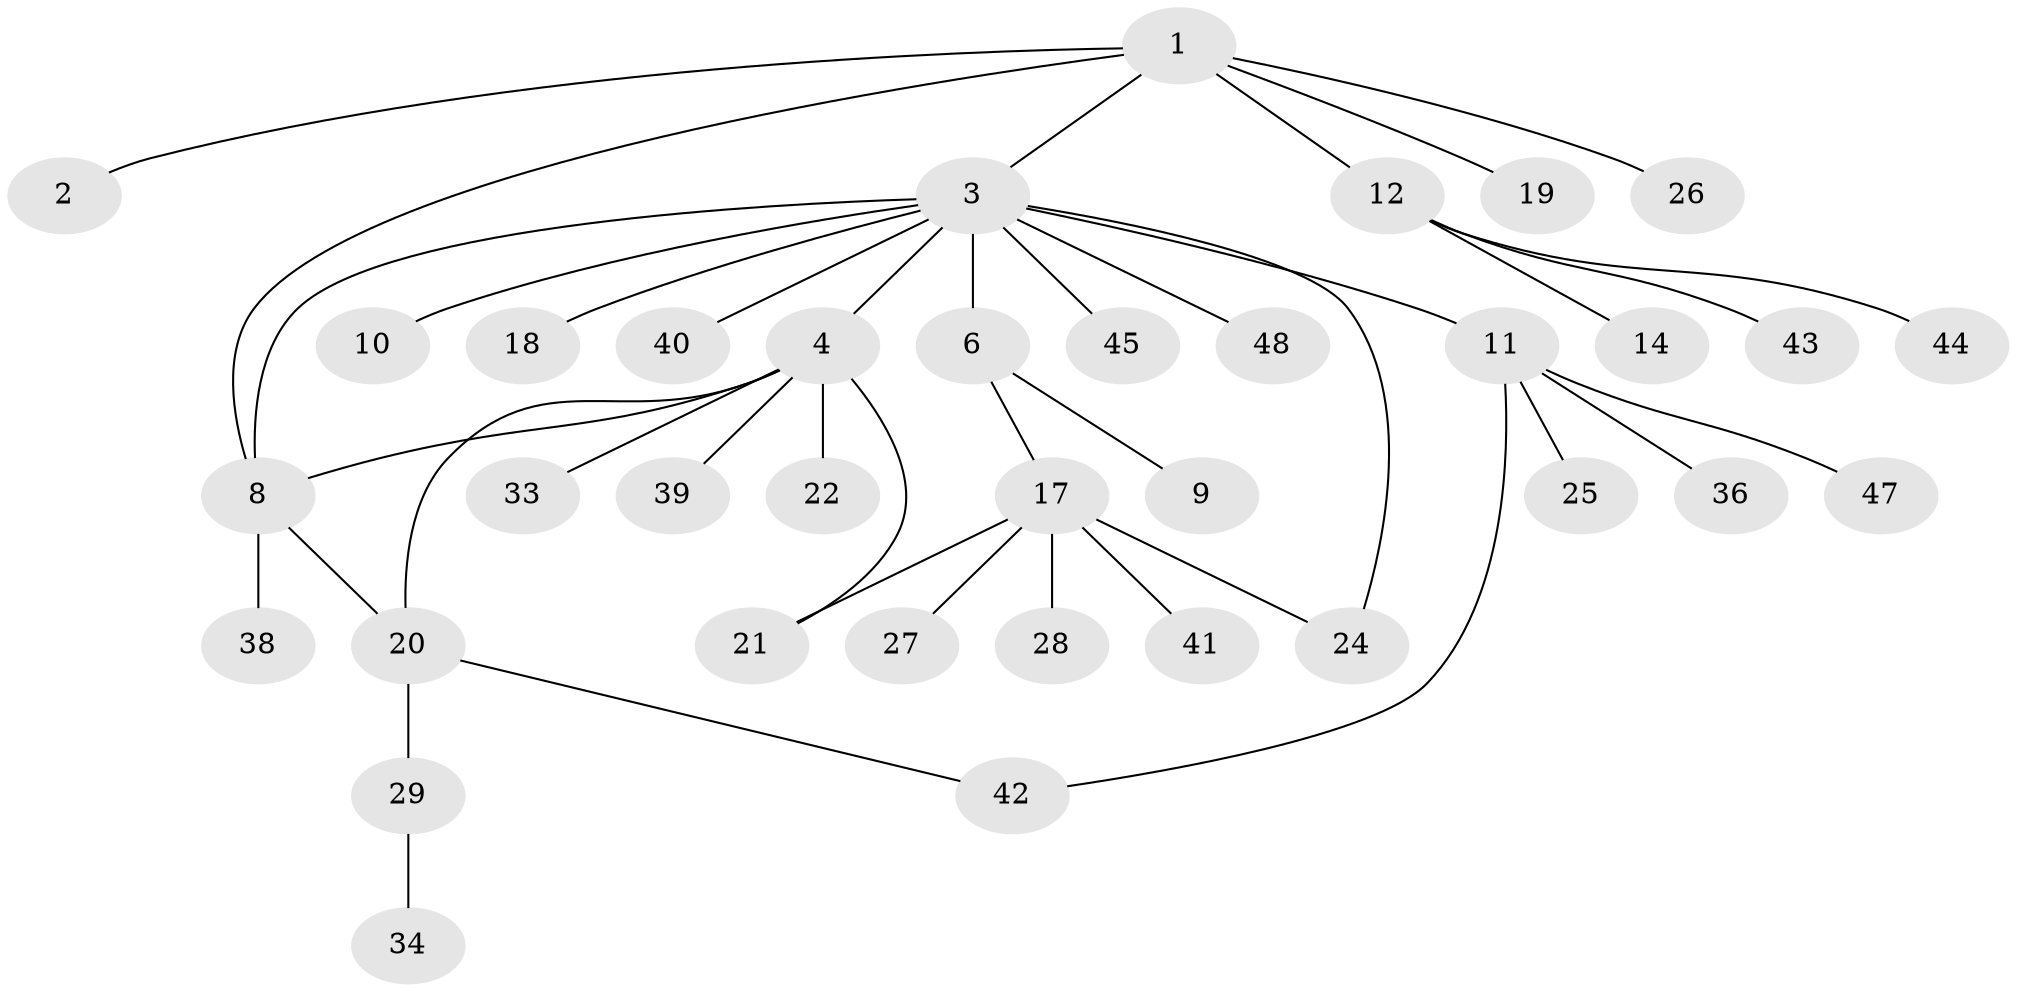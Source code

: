 // original degree distribution, {6: 0.04, 1: 0.58, 7: 0.04, 8: 0.02, 4: 0.02, 2: 0.16, 5: 0.06, 3: 0.08}
// Generated by graph-tools (version 1.1) at 2025/41/03/06/25 10:41:46]
// undirected, 36 vertices, 41 edges
graph export_dot {
graph [start="1"]
  node [color=gray90,style=filled];
  1 [super="+7"];
  2;
  3 [super="+5"];
  4 [super="+30"];
  6 [super="+35"];
  8 [super="+15"];
  9 [super="+16"];
  10;
  11 [super="+13"];
  12 [super="+49"];
  14;
  17 [super="+37"];
  18;
  19;
  20 [super="+23"];
  21 [super="+46"];
  22;
  24 [super="+31"];
  25;
  26;
  27;
  28;
  29 [super="+32"];
  33;
  34;
  36;
  38;
  39;
  40;
  41;
  42 [super="+50"];
  43;
  44;
  45;
  47;
  48;
  1 -- 2;
  1 -- 3;
  1 -- 8;
  1 -- 19;
  1 -- 26;
  1 -- 12;
  3 -- 4;
  3 -- 10;
  3 -- 40;
  3 -- 48;
  3 -- 18;
  3 -- 6;
  3 -- 11;
  3 -- 45;
  3 -- 8;
  3 -- 24;
  4 -- 8;
  4 -- 20;
  4 -- 22;
  4 -- 33;
  4 -- 39;
  4 -- 21;
  6 -- 9;
  6 -- 17;
  8 -- 38;
  8 -- 20;
  11 -- 36;
  11 -- 25;
  11 -- 42;
  11 -- 47;
  12 -- 14;
  12 -- 43;
  12 -- 44;
  17 -- 21;
  17 -- 24;
  17 -- 27;
  17 -- 28;
  17 -- 41;
  20 -- 42;
  20 -- 29;
  29 -- 34;
}
